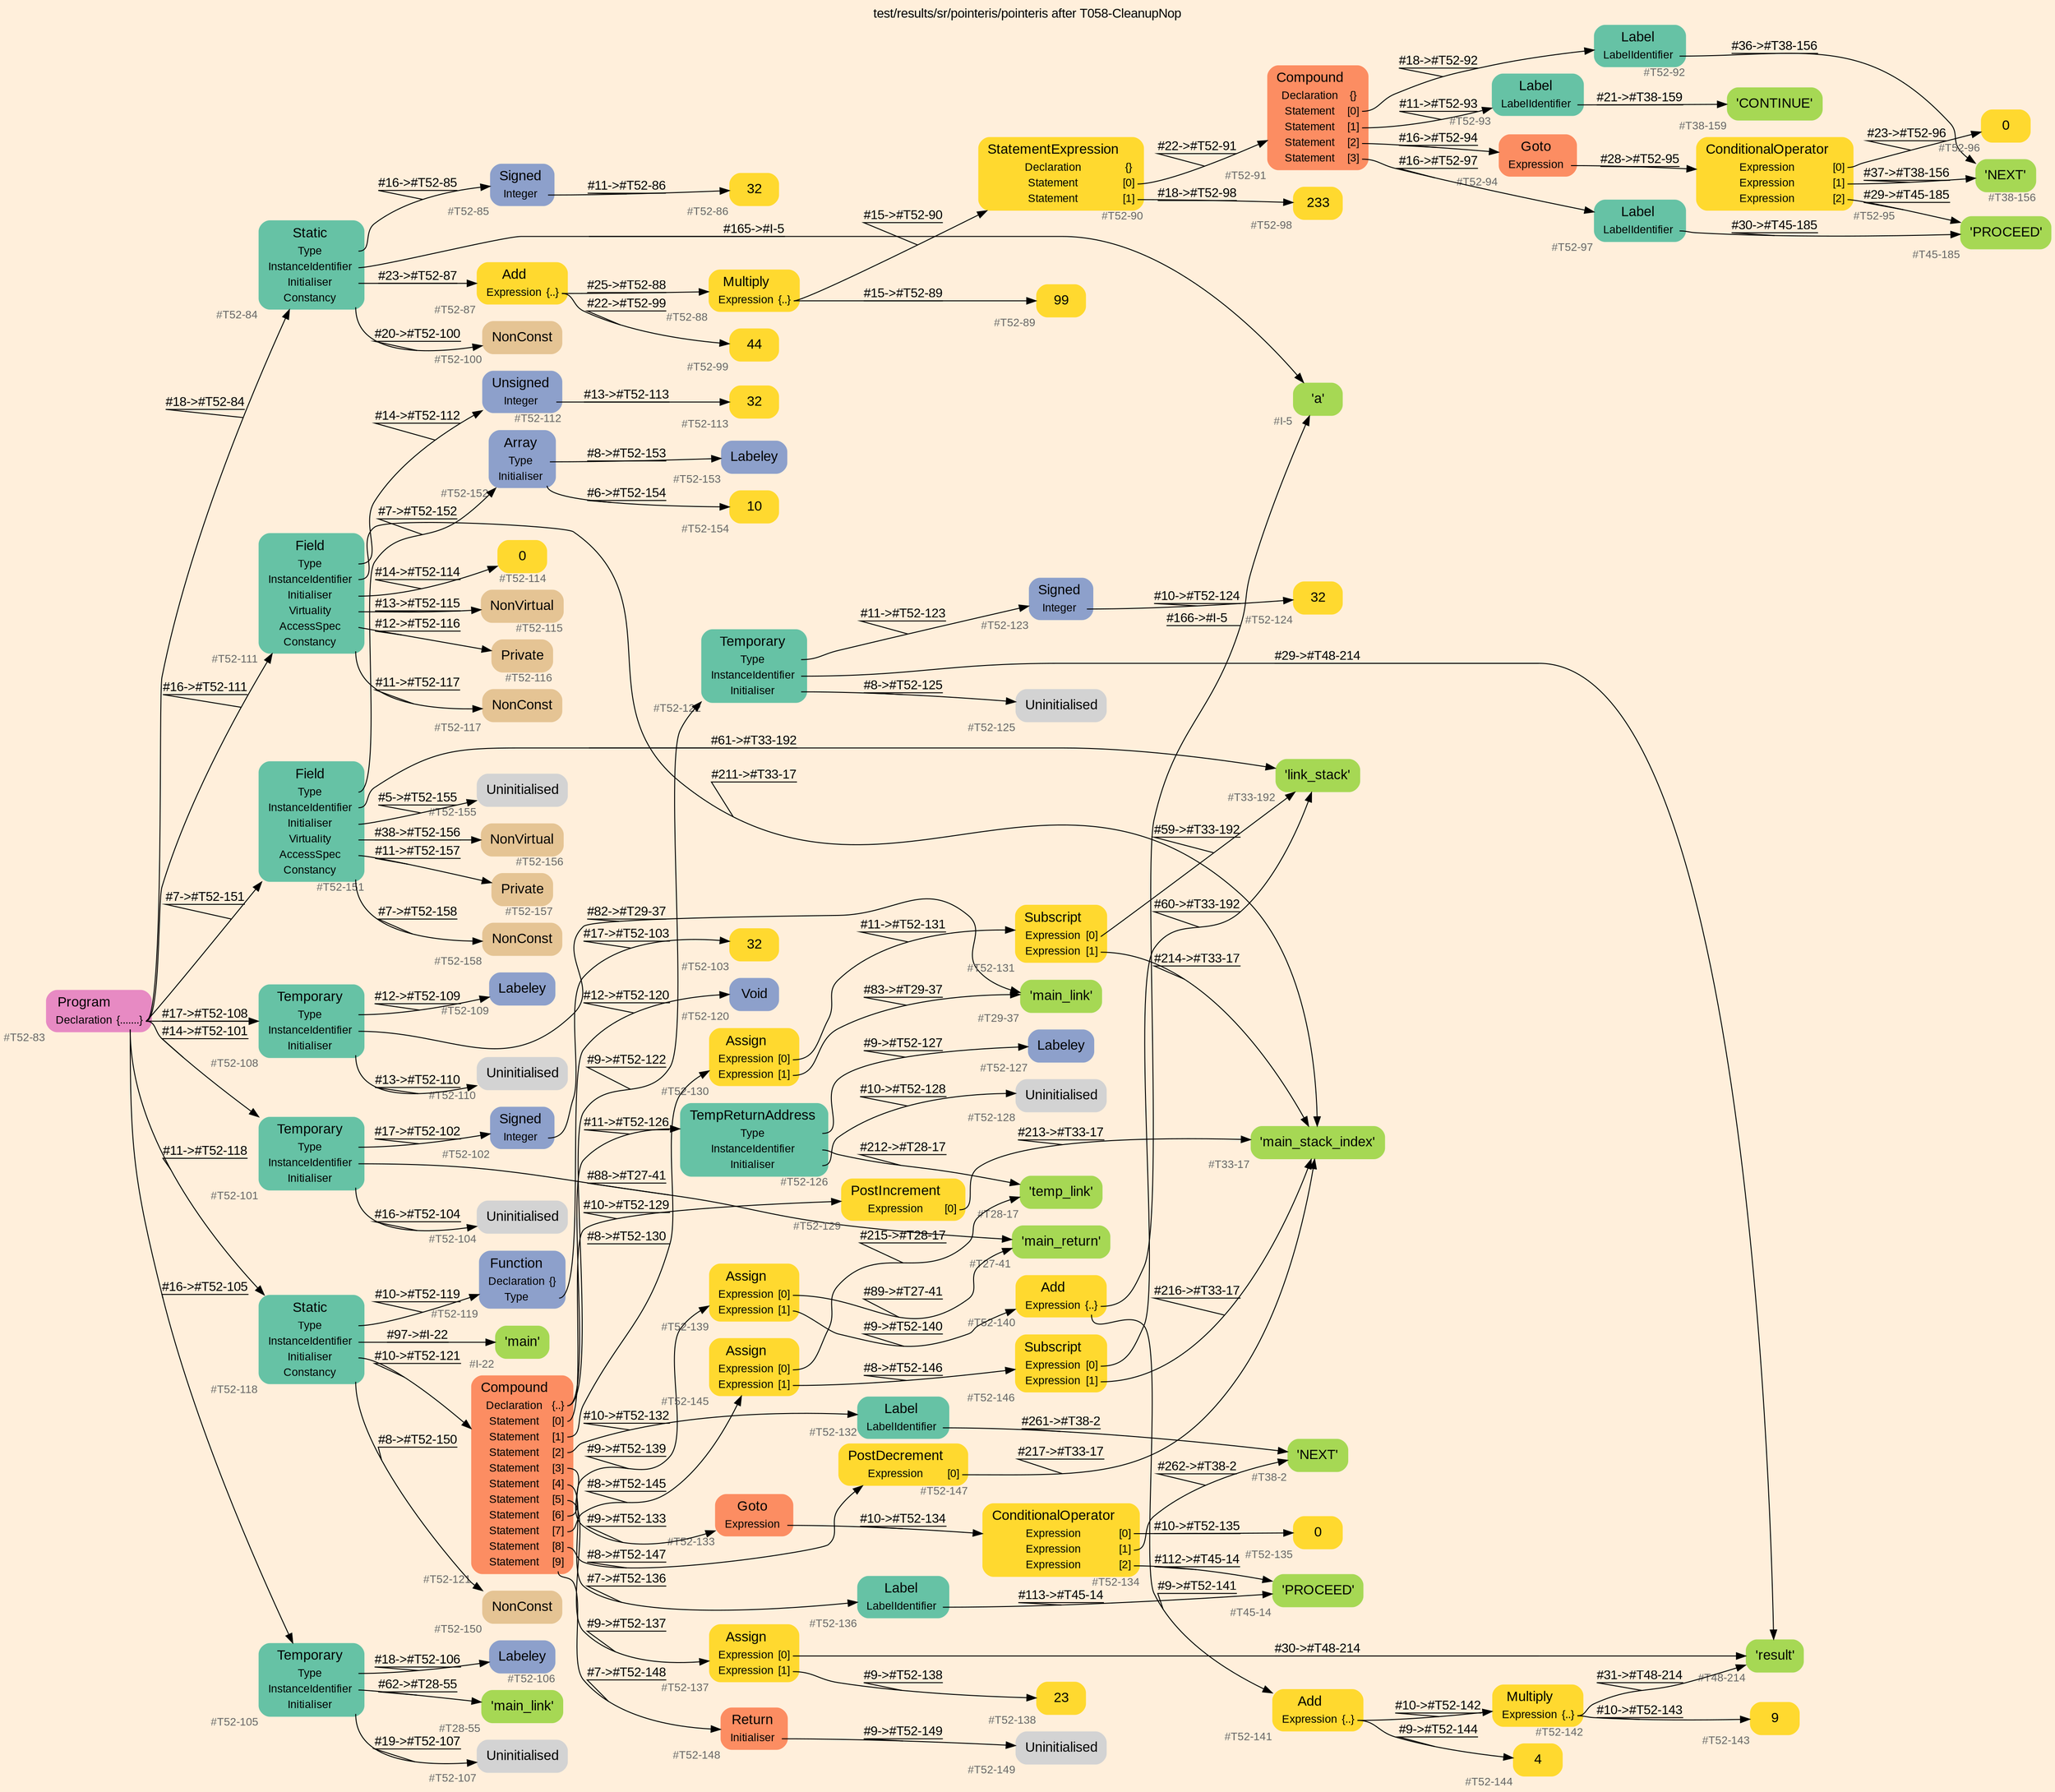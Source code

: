 digraph "test/results/sr/pointeris/pointeris after T058-CleanupNop" {
label = "test/results/sr/pointeris/pointeris after T058-CleanupNop"
labelloc = t
graph [
    rankdir = "LR"
    ranksep = 0.3
    bgcolor = antiquewhite1
    color = black
    fontcolor = black
    fontname = "Arial"
];
node [
    fontname = "Arial"
];
edge [
    fontname = "Arial"
];

// -------------------- node figure --------------------
// -------- block #T52-83 ----------
"#T52-83" [
    fillcolor = "/set28/4"
    xlabel = "#T52-83"
    fontsize = "12"
    fontcolor = grey40
    shape = "plaintext"
    label = <<TABLE BORDER="0" CELLBORDER="0" CELLSPACING="0">
     <TR><TD><FONT COLOR="black" POINT-SIZE="15">Program</FONT></TD></TR>
     <TR><TD><FONT COLOR="black" POINT-SIZE="12">Declaration</FONT></TD><TD PORT="port0"><FONT COLOR="black" POINT-SIZE="12">{.......}</FONT></TD></TR>
    </TABLE>>
    style = "rounded,filled"
];

// -------- block #T52-84 ----------
"#T52-84" [
    fillcolor = "/set28/1"
    xlabel = "#T52-84"
    fontsize = "12"
    fontcolor = grey40
    shape = "plaintext"
    label = <<TABLE BORDER="0" CELLBORDER="0" CELLSPACING="0">
     <TR><TD><FONT COLOR="black" POINT-SIZE="15">Static</FONT></TD></TR>
     <TR><TD><FONT COLOR="black" POINT-SIZE="12">Type</FONT></TD><TD PORT="port0"></TD></TR>
     <TR><TD><FONT COLOR="black" POINT-SIZE="12">InstanceIdentifier</FONT></TD><TD PORT="port1"></TD></TR>
     <TR><TD><FONT COLOR="black" POINT-SIZE="12">Initialiser</FONT></TD><TD PORT="port2"></TD></TR>
     <TR><TD><FONT COLOR="black" POINT-SIZE="12">Constancy</FONT></TD><TD PORT="port3"></TD></TR>
    </TABLE>>
    style = "rounded,filled"
];

// -------- block #T52-85 ----------
"#T52-85" [
    fillcolor = "/set28/3"
    xlabel = "#T52-85"
    fontsize = "12"
    fontcolor = grey40
    shape = "plaintext"
    label = <<TABLE BORDER="0" CELLBORDER="0" CELLSPACING="0">
     <TR><TD><FONT COLOR="black" POINT-SIZE="15">Signed</FONT></TD></TR>
     <TR><TD><FONT COLOR="black" POINT-SIZE="12">Integer</FONT></TD><TD PORT="port0"></TD></TR>
    </TABLE>>
    style = "rounded,filled"
];

// -------- block #T52-86 ----------
"#T52-86" [
    fillcolor = "/set28/6"
    xlabel = "#T52-86"
    fontsize = "12"
    fontcolor = grey40
    shape = "plaintext"
    label = <<TABLE BORDER="0" CELLBORDER="0" CELLSPACING="0">
     <TR><TD><FONT COLOR="black" POINT-SIZE="15">32</FONT></TD></TR>
    </TABLE>>
    style = "rounded,filled"
];

// -------- block #I-5 ----------
"#I-5" [
    fillcolor = "/set28/5"
    xlabel = "#I-5"
    fontsize = "12"
    fontcolor = grey40
    shape = "plaintext"
    label = <<TABLE BORDER="0" CELLBORDER="0" CELLSPACING="0">
     <TR><TD><FONT COLOR="black" POINT-SIZE="15">'a'</FONT></TD></TR>
    </TABLE>>
    style = "rounded,filled"
];

// -------- block #T52-87 ----------
"#T52-87" [
    fillcolor = "/set28/6"
    xlabel = "#T52-87"
    fontsize = "12"
    fontcolor = grey40
    shape = "plaintext"
    label = <<TABLE BORDER="0" CELLBORDER="0" CELLSPACING="0">
     <TR><TD><FONT COLOR="black" POINT-SIZE="15">Add</FONT></TD></TR>
     <TR><TD><FONT COLOR="black" POINT-SIZE="12">Expression</FONT></TD><TD PORT="port0"><FONT COLOR="black" POINT-SIZE="12">{..}</FONT></TD></TR>
    </TABLE>>
    style = "rounded,filled"
];

// -------- block #T52-88 ----------
"#T52-88" [
    fillcolor = "/set28/6"
    xlabel = "#T52-88"
    fontsize = "12"
    fontcolor = grey40
    shape = "plaintext"
    label = <<TABLE BORDER="0" CELLBORDER="0" CELLSPACING="0">
     <TR><TD><FONT COLOR="black" POINT-SIZE="15">Multiply</FONT></TD></TR>
     <TR><TD><FONT COLOR="black" POINT-SIZE="12">Expression</FONT></TD><TD PORT="port0"><FONT COLOR="black" POINT-SIZE="12">{..}</FONT></TD></TR>
    </TABLE>>
    style = "rounded,filled"
];

// -------- block #T52-89 ----------
"#T52-89" [
    fillcolor = "/set28/6"
    xlabel = "#T52-89"
    fontsize = "12"
    fontcolor = grey40
    shape = "plaintext"
    label = <<TABLE BORDER="0" CELLBORDER="0" CELLSPACING="0">
     <TR><TD><FONT COLOR="black" POINT-SIZE="15">99</FONT></TD></TR>
    </TABLE>>
    style = "rounded,filled"
];

// -------- block #T52-90 ----------
"#T52-90" [
    fillcolor = "/set28/6"
    xlabel = "#T52-90"
    fontsize = "12"
    fontcolor = grey40
    shape = "plaintext"
    label = <<TABLE BORDER="0" CELLBORDER="0" CELLSPACING="0">
     <TR><TD><FONT COLOR="black" POINT-SIZE="15">StatementExpression</FONT></TD></TR>
     <TR><TD><FONT COLOR="black" POINT-SIZE="12">Declaration</FONT></TD><TD PORT="port0"><FONT COLOR="black" POINT-SIZE="12">{}</FONT></TD></TR>
     <TR><TD><FONT COLOR="black" POINT-SIZE="12">Statement</FONT></TD><TD PORT="port1"><FONT COLOR="black" POINT-SIZE="12">[0]</FONT></TD></TR>
     <TR><TD><FONT COLOR="black" POINT-SIZE="12">Statement</FONT></TD><TD PORT="port2"><FONT COLOR="black" POINT-SIZE="12">[1]</FONT></TD></TR>
    </TABLE>>
    style = "rounded,filled"
];

// -------- block #T52-91 ----------
"#T52-91" [
    fillcolor = "/set28/2"
    xlabel = "#T52-91"
    fontsize = "12"
    fontcolor = grey40
    shape = "plaintext"
    label = <<TABLE BORDER="0" CELLBORDER="0" CELLSPACING="0">
     <TR><TD><FONT COLOR="black" POINT-SIZE="15">Compound</FONT></TD></TR>
     <TR><TD><FONT COLOR="black" POINT-SIZE="12">Declaration</FONT></TD><TD PORT="port0"><FONT COLOR="black" POINT-SIZE="12">{}</FONT></TD></TR>
     <TR><TD><FONT COLOR="black" POINT-SIZE="12">Statement</FONT></TD><TD PORT="port1"><FONT COLOR="black" POINT-SIZE="12">[0]</FONT></TD></TR>
     <TR><TD><FONT COLOR="black" POINT-SIZE="12">Statement</FONT></TD><TD PORT="port2"><FONT COLOR="black" POINT-SIZE="12">[1]</FONT></TD></TR>
     <TR><TD><FONT COLOR="black" POINT-SIZE="12">Statement</FONT></TD><TD PORT="port3"><FONT COLOR="black" POINT-SIZE="12">[2]</FONT></TD></TR>
     <TR><TD><FONT COLOR="black" POINT-SIZE="12">Statement</FONT></TD><TD PORT="port4"><FONT COLOR="black" POINT-SIZE="12">[3]</FONT></TD></TR>
    </TABLE>>
    style = "rounded,filled"
];

// -------- block #T52-92 ----------
"#T52-92" [
    fillcolor = "/set28/1"
    xlabel = "#T52-92"
    fontsize = "12"
    fontcolor = grey40
    shape = "plaintext"
    label = <<TABLE BORDER="0" CELLBORDER="0" CELLSPACING="0">
     <TR><TD><FONT COLOR="black" POINT-SIZE="15">Label</FONT></TD></TR>
     <TR><TD><FONT COLOR="black" POINT-SIZE="12">LabelIdentifier</FONT></TD><TD PORT="port0"></TD></TR>
    </TABLE>>
    style = "rounded,filled"
];

// -------- block #T38-156 ----------
"#T38-156" [
    fillcolor = "/set28/5"
    xlabel = "#T38-156"
    fontsize = "12"
    fontcolor = grey40
    shape = "plaintext"
    label = <<TABLE BORDER="0" CELLBORDER="0" CELLSPACING="0">
     <TR><TD><FONT COLOR="black" POINT-SIZE="15">'NEXT'</FONT></TD></TR>
    </TABLE>>
    style = "rounded,filled"
];

// -------- block #T52-93 ----------
"#T52-93" [
    fillcolor = "/set28/1"
    xlabel = "#T52-93"
    fontsize = "12"
    fontcolor = grey40
    shape = "plaintext"
    label = <<TABLE BORDER="0" CELLBORDER="0" CELLSPACING="0">
     <TR><TD><FONT COLOR="black" POINT-SIZE="15">Label</FONT></TD></TR>
     <TR><TD><FONT COLOR="black" POINT-SIZE="12">LabelIdentifier</FONT></TD><TD PORT="port0"></TD></TR>
    </TABLE>>
    style = "rounded,filled"
];

// -------- block #T38-159 ----------
"#T38-159" [
    fillcolor = "/set28/5"
    xlabel = "#T38-159"
    fontsize = "12"
    fontcolor = grey40
    shape = "plaintext"
    label = <<TABLE BORDER="0" CELLBORDER="0" CELLSPACING="0">
     <TR><TD><FONT COLOR="black" POINT-SIZE="15">'CONTINUE'</FONT></TD></TR>
    </TABLE>>
    style = "rounded,filled"
];

// -------- block #T52-94 ----------
"#T52-94" [
    fillcolor = "/set28/2"
    xlabel = "#T52-94"
    fontsize = "12"
    fontcolor = grey40
    shape = "plaintext"
    label = <<TABLE BORDER="0" CELLBORDER="0" CELLSPACING="0">
     <TR><TD><FONT COLOR="black" POINT-SIZE="15">Goto</FONT></TD></TR>
     <TR><TD><FONT COLOR="black" POINT-SIZE="12">Expression</FONT></TD><TD PORT="port0"></TD></TR>
    </TABLE>>
    style = "rounded,filled"
];

// -------- block #T52-95 ----------
"#T52-95" [
    fillcolor = "/set28/6"
    xlabel = "#T52-95"
    fontsize = "12"
    fontcolor = grey40
    shape = "plaintext"
    label = <<TABLE BORDER="0" CELLBORDER="0" CELLSPACING="0">
     <TR><TD><FONT COLOR="black" POINT-SIZE="15">ConditionalOperator</FONT></TD></TR>
     <TR><TD><FONT COLOR="black" POINT-SIZE="12">Expression</FONT></TD><TD PORT="port0"><FONT COLOR="black" POINT-SIZE="12">[0]</FONT></TD></TR>
     <TR><TD><FONT COLOR="black" POINT-SIZE="12">Expression</FONT></TD><TD PORT="port1"><FONT COLOR="black" POINT-SIZE="12">[1]</FONT></TD></TR>
     <TR><TD><FONT COLOR="black" POINT-SIZE="12">Expression</FONT></TD><TD PORT="port2"><FONT COLOR="black" POINT-SIZE="12">[2]</FONT></TD></TR>
    </TABLE>>
    style = "rounded,filled"
];

// -------- block #T52-96 ----------
"#T52-96" [
    fillcolor = "/set28/6"
    xlabel = "#T52-96"
    fontsize = "12"
    fontcolor = grey40
    shape = "plaintext"
    label = <<TABLE BORDER="0" CELLBORDER="0" CELLSPACING="0">
     <TR><TD><FONT COLOR="black" POINT-SIZE="15">0</FONT></TD></TR>
    </TABLE>>
    style = "rounded,filled"
];

// -------- block #T45-185 ----------
"#T45-185" [
    fillcolor = "/set28/5"
    xlabel = "#T45-185"
    fontsize = "12"
    fontcolor = grey40
    shape = "plaintext"
    label = <<TABLE BORDER="0" CELLBORDER="0" CELLSPACING="0">
     <TR><TD><FONT COLOR="black" POINT-SIZE="15">'PROCEED'</FONT></TD></TR>
    </TABLE>>
    style = "rounded,filled"
];

// -------- block #T52-97 ----------
"#T52-97" [
    fillcolor = "/set28/1"
    xlabel = "#T52-97"
    fontsize = "12"
    fontcolor = grey40
    shape = "plaintext"
    label = <<TABLE BORDER="0" CELLBORDER="0" CELLSPACING="0">
     <TR><TD><FONT COLOR="black" POINT-SIZE="15">Label</FONT></TD></TR>
     <TR><TD><FONT COLOR="black" POINT-SIZE="12">LabelIdentifier</FONT></TD><TD PORT="port0"></TD></TR>
    </TABLE>>
    style = "rounded,filled"
];

// -------- block #T52-98 ----------
"#T52-98" [
    fillcolor = "/set28/6"
    xlabel = "#T52-98"
    fontsize = "12"
    fontcolor = grey40
    shape = "plaintext"
    label = <<TABLE BORDER="0" CELLBORDER="0" CELLSPACING="0">
     <TR><TD><FONT COLOR="black" POINT-SIZE="15">233</FONT></TD></TR>
    </TABLE>>
    style = "rounded,filled"
];

// -------- block #T52-99 ----------
"#T52-99" [
    fillcolor = "/set28/6"
    xlabel = "#T52-99"
    fontsize = "12"
    fontcolor = grey40
    shape = "plaintext"
    label = <<TABLE BORDER="0" CELLBORDER="0" CELLSPACING="0">
     <TR><TD><FONT COLOR="black" POINT-SIZE="15">44</FONT></TD></TR>
    </TABLE>>
    style = "rounded,filled"
];

// -------- block #T52-100 ----------
"#T52-100" [
    fillcolor = "/set28/7"
    xlabel = "#T52-100"
    fontsize = "12"
    fontcolor = grey40
    shape = "plaintext"
    label = <<TABLE BORDER="0" CELLBORDER="0" CELLSPACING="0">
     <TR><TD><FONT COLOR="black" POINT-SIZE="15">NonConst</FONT></TD></TR>
    </TABLE>>
    style = "rounded,filled"
];

// -------- block #T52-101 ----------
"#T52-101" [
    fillcolor = "/set28/1"
    xlabel = "#T52-101"
    fontsize = "12"
    fontcolor = grey40
    shape = "plaintext"
    label = <<TABLE BORDER="0" CELLBORDER="0" CELLSPACING="0">
     <TR><TD><FONT COLOR="black" POINT-SIZE="15">Temporary</FONT></TD></TR>
     <TR><TD><FONT COLOR="black" POINT-SIZE="12">Type</FONT></TD><TD PORT="port0"></TD></TR>
     <TR><TD><FONT COLOR="black" POINT-SIZE="12">InstanceIdentifier</FONT></TD><TD PORT="port1"></TD></TR>
     <TR><TD><FONT COLOR="black" POINT-SIZE="12">Initialiser</FONT></TD><TD PORT="port2"></TD></TR>
    </TABLE>>
    style = "rounded,filled"
];

// -------- block #T52-102 ----------
"#T52-102" [
    fillcolor = "/set28/3"
    xlabel = "#T52-102"
    fontsize = "12"
    fontcolor = grey40
    shape = "plaintext"
    label = <<TABLE BORDER="0" CELLBORDER="0" CELLSPACING="0">
     <TR><TD><FONT COLOR="black" POINT-SIZE="15">Signed</FONT></TD></TR>
     <TR><TD><FONT COLOR="black" POINT-SIZE="12">Integer</FONT></TD><TD PORT="port0"></TD></TR>
    </TABLE>>
    style = "rounded,filled"
];

// -------- block #T52-103 ----------
"#T52-103" [
    fillcolor = "/set28/6"
    xlabel = "#T52-103"
    fontsize = "12"
    fontcolor = grey40
    shape = "plaintext"
    label = <<TABLE BORDER="0" CELLBORDER="0" CELLSPACING="0">
     <TR><TD><FONT COLOR="black" POINT-SIZE="15">32</FONT></TD></TR>
    </TABLE>>
    style = "rounded,filled"
];

// -------- block #T27-41 ----------
"#T27-41" [
    fillcolor = "/set28/5"
    xlabel = "#T27-41"
    fontsize = "12"
    fontcolor = grey40
    shape = "plaintext"
    label = <<TABLE BORDER="0" CELLBORDER="0" CELLSPACING="0">
     <TR><TD><FONT COLOR="black" POINT-SIZE="15">'main_return'</FONT></TD></TR>
    </TABLE>>
    style = "rounded,filled"
];

// -------- block #T52-104 ----------
"#T52-104" [
    xlabel = "#T52-104"
    fontsize = "12"
    fontcolor = grey40
    shape = "plaintext"
    label = <<TABLE BORDER="0" CELLBORDER="0" CELLSPACING="0">
     <TR><TD><FONT COLOR="black" POINT-SIZE="15">Uninitialised</FONT></TD></TR>
    </TABLE>>
    style = "rounded,filled"
];

// -------- block #T52-105 ----------
"#T52-105" [
    fillcolor = "/set28/1"
    xlabel = "#T52-105"
    fontsize = "12"
    fontcolor = grey40
    shape = "plaintext"
    label = <<TABLE BORDER="0" CELLBORDER="0" CELLSPACING="0">
     <TR><TD><FONT COLOR="black" POINT-SIZE="15">Temporary</FONT></TD></TR>
     <TR><TD><FONT COLOR="black" POINT-SIZE="12">Type</FONT></TD><TD PORT="port0"></TD></TR>
     <TR><TD><FONT COLOR="black" POINT-SIZE="12">InstanceIdentifier</FONT></TD><TD PORT="port1"></TD></TR>
     <TR><TD><FONT COLOR="black" POINT-SIZE="12">Initialiser</FONT></TD><TD PORT="port2"></TD></TR>
    </TABLE>>
    style = "rounded,filled"
];

// -------- block #T52-106 ----------
"#T52-106" [
    fillcolor = "/set28/3"
    xlabel = "#T52-106"
    fontsize = "12"
    fontcolor = grey40
    shape = "plaintext"
    label = <<TABLE BORDER="0" CELLBORDER="0" CELLSPACING="0">
     <TR><TD><FONT COLOR="black" POINT-SIZE="15">Labeley</FONT></TD></TR>
    </TABLE>>
    style = "rounded,filled"
];

// -------- block #T28-55 ----------
"#T28-55" [
    fillcolor = "/set28/5"
    xlabel = "#T28-55"
    fontsize = "12"
    fontcolor = grey40
    shape = "plaintext"
    label = <<TABLE BORDER="0" CELLBORDER="0" CELLSPACING="0">
     <TR><TD><FONT COLOR="black" POINT-SIZE="15">'main_link'</FONT></TD></TR>
    </TABLE>>
    style = "rounded,filled"
];

// -------- block #T52-107 ----------
"#T52-107" [
    xlabel = "#T52-107"
    fontsize = "12"
    fontcolor = grey40
    shape = "plaintext"
    label = <<TABLE BORDER="0" CELLBORDER="0" CELLSPACING="0">
     <TR><TD><FONT COLOR="black" POINT-SIZE="15">Uninitialised</FONT></TD></TR>
    </TABLE>>
    style = "rounded,filled"
];

// -------- block #T52-108 ----------
"#T52-108" [
    fillcolor = "/set28/1"
    xlabel = "#T52-108"
    fontsize = "12"
    fontcolor = grey40
    shape = "plaintext"
    label = <<TABLE BORDER="0" CELLBORDER="0" CELLSPACING="0">
     <TR><TD><FONT COLOR="black" POINT-SIZE="15">Temporary</FONT></TD></TR>
     <TR><TD><FONT COLOR="black" POINT-SIZE="12">Type</FONT></TD><TD PORT="port0"></TD></TR>
     <TR><TD><FONT COLOR="black" POINT-SIZE="12">InstanceIdentifier</FONT></TD><TD PORT="port1"></TD></TR>
     <TR><TD><FONT COLOR="black" POINT-SIZE="12">Initialiser</FONT></TD><TD PORT="port2"></TD></TR>
    </TABLE>>
    style = "rounded,filled"
];

// -------- block #T52-109 ----------
"#T52-109" [
    fillcolor = "/set28/3"
    xlabel = "#T52-109"
    fontsize = "12"
    fontcolor = grey40
    shape = "plaintext"
    label = <<TABLE BORDER="0" CELLBORDER="0" CELLSPACING="0">
     <TR><TD><FONT COLOR="black" POINT-SIZE="15">Labeley</FONT></TD></TR>
    </TABLE>>
    style = "rounded,filled"
];

// -------- block #T29-37 ----------
"#T29-37" [
    fillcolor = "/set28/5"
    xlabel = "#T29-37"
    fontsize = "12"
    fontcolor = grey40
    shape = "plaintext"
    label = <<TABLE BORDER="0" CELLBORDER="0" CELLSPACING="0">
     <TR><TD><FONT COLOR="black" POINT-SIZE="15">'main_link'</FONT></TD></TR>
    </TABLE>>
    style = "rounded,filled"
];

// -------- block #T52-110 ----------
"#T52-110" [
    xlabel = "#T52-110"
    fontsize = "12"
    fontcolor = grey40
    shape = "plaintext"
    label = <<TABLE BORDER="0" CELLBORDER="0" CELLSPACING="0">
     <TR><TD><FONT COLOR="black" POINT-SIZE="15">Uninitialised</FONT></TD></TR>
    </TABLE>>
    style = "rounded,filled"
];

// -------- block #T52-111 ----------
"#T52-111" [
    fillcolor = "/set28/1"
    xlabel = "#T52-111"
    fontsize = "12"
    fontcolor = grey40
    shape = "plaintext"
    label = <<TABLE BORDER="0" CELLBORDER="0" CELLSPACING="0">
     <TR><TD><FONT COLOR="black" POINT-SIZE="15">Field</FONT></TD></TR>
     <TR><TD><FONT COLOR="black" POINT-SIZE="12">Type</FONT></TD><TD PORT="port0"></TD></TR>
     <TR><TD><FONT COLOR="black" POINT-SIZE="12">InstanceIdentifier</FONT></TD><TD PORT="port1"></TD></TR>
     <TR><TD><FONT COLOR="black" POINT-SIZE="12">Initialiser</FONT></TD><TD PORT="port2"></TD></TR>
     <TR><TD><FONT COLOR="black" POINT-SIZE="12">Virtuality</FONT></TD><TD PORT="port3"></TD></TR>
     <TR><TD><FONT COLOR="black" POINT-SIZE="12">AccessSpec</FONT></TD><TD PORT="port4"></TD></TR>
     <TR><TD><FONT COLOR="black" POINT-SIZE="12">Constancy</FONT></TD><TD PORT="port5"></TD></TR>
    </TABLE>>
    style = "rounded,filled"
];

// -------- block #T52-112 ----------
"#T52-112" [
    fillcolor = "/set28/3"
    xlabel = "#T52-112"
    fontsize = "12"
    fontcolor = grey40
    shape = "plaintext"
    label = <<TABLE BORDER="0" CELLBORDER="0" CELLSPACING="0">
     <TR><TD><FONT COLOR="black" POINT-SIZE="15">Unsigned</FONT></TD></TR>
     <TR><TD><FONT COLOR="black" POINT-SIZE="12">Integer</FONT></TD><TD PORT="port0"></TD></TR>
    </TABLE>>
    style = "rounded,filled"
];

// -------- block #T52-113 ----------
"#T52-113" [
    fillcolor = "/set28/6"
    xlabel = "#T52-113"
    fontsize = "12"
    fontcolor = grey40
    shape = "plaintext"
    label = <<TABLE BORDER="0" CELLBORDER="0" CELLSPACING="0">
     <TR><TD><FONT COLOR="black" POINT-SIZE="15">32</FONT></TD></TR>
    </TABLE>>
    style = "rounded,filled"
];

// -------- block #T33-17 ----------
"#T33-17" [
    fillcolor = "/set28/5"
    xlabel = "#T33-17"
    fontsize = "12"
    fontcolor = grey40
    shape = "plaintext"
    label = <<TABLE BORDER="0" CELLBORDER="0" CELLSPACING="0">
     <TR><TD><FONT COLOR="black" POINT-SIZE="15">'main_stack_index'</FONT></TD></TR>
    </TABLE>>
    style = "rounded,filled"
];

// -------- block #T52-114 ----------
"#T52-114" [
    fillcolor = "/set28/6"
    xlabel = "#T52-114"
    fontsize = "12"
    fontcolor = grey40
    shape = "plaintext"
    label = <<TABLE BORDER="0" CELLBORDER="0" CELLSPACING="0">
     <TR><TD><FONT COLOR="black" POINT-SIZE="15">0</FONT></TD></TR>
    </TABLE>>
    style = "rounded,filled"
];

// -------- block #T52-115 ----------
"#T52-115" [
    fillcolor = "/set28/7"
    xlabel = "#T52-115"
    fontsize = "12"
    fontcolor = grey40
    shape = "plaintext"
    label = <<TABLE BORDER="0" CELLBORDER="0" CELLSPACING="0">
     <TR><TD><FONT COLOR="black" POINT-SIZE="15">NonVirtual</FONT></TD></TR>
    </TABLE>>
    style = "rounded,filled"
];

// -------- block #T52-116 ----------
"#T52-116" [
    fillcolor = "/set28/7"
    xlabel = "#T52-116"
    fontsize = "12"
    fontcolor = grey40
    shape = "plaintext"
    label = <<TABLE BORDER="0" CELLBORDER="0" CELLSPACING="0">
     <TR><TD><FONT COLOR="black" POINT-SIZE="15">Private</FONT></TD></TR>
    </TABLE>>
    style = "rounded,filled"
];

// -------- block #T52-117 ----------
"#T52-117" [
    fillcolor = "/set28/7"
    xlabel = "#T52-117"
    fontsize = "12"
    fontcolor = grey40
    shape = "plaintext"
    label = <<TABLE BORDER="0" CELLBORDER="0" CELLSPACING="0">
     <TR><TD><FONT COLOR="black" POINT-SIZE="15">NonConst</FONT></TD></TR>
    </TABLE>>
    style = "rounded,filled"
];

// -------- block #T52-118 ----------
"#T52-118" [
    fillcolor = "/set28/1"
    xlabel = "#T52-118"
    fontsize = "12"
    fontcolor = grey40
    shape = "plaintext"
    label = <<TABLE BORDER="0" CELLBORDER="0" CELLSPACING="0">
     <TR><TD><FONT COLOR="black" POINT-SIZE="15">Static</FONT></TD></TR>
     <TR><TD><FONT COLOR="black" POINT-SIZE="12">Type</FONT></TD><TD PORT="port0"></TD></TR>
     <TR><TD><FONT COLOR="black" POINT-SIZE="12">InstanceIdentifier</FONT></TD><TD PORT="port1"></TD></TR>
     <TR><TD><FONT COLOR="black" POINT-SIZE="12">Initialiser</FONT></TD><TD PORT="port2"></TD></TR>
     <TR><TD><FONT COLOR="black" POINT-SIZE="12">Constancy</FONT></TD><TD PORT="port3"></TD></TR>
    </TABLE>>
    style = "rounded,filled"
];

// -------- block #T52-119 ----------
"#T52-119" [
    fillcolor = "/set28/3"
    xlabel = "#T52-119"
    fontsize = "12"
    fontcolor = grey40
    shape = "plaintext"
    label = <<TABLE BORDER="0" CELLBORDER="0" CELLSPACING="0">
     <TR><TD><FONT COLOR="black" POINT-SIZE="15">Function</FONT></TD></TR>
     <TR><TD><FONT COLOR="black" POINT-SIZE="12">Declaration</FONT></TD><TD PORT="port0"><FONT COLOR="black" POINT-SIZE="12">{}</FONT></TD></TR>
     <TR><TD><FONT COLOR="black" POINT-SIZE="12">Type</FONT></TD><TD PORT="port1"></TD></TR>
    </TABLE>>
    style = "rounded,filled"
];

// -------- block #T52-120 ----------
"#T52-120" [
    fillcolor = "/set28/3"
    xlabel = "#T52-120"
    fontsize = "12"
    fontcolor = grey40
    shape = "plaintext"
    label = <<TABLE BORDER="0" CELLBORDER="0" CELLSPACING="0">
     <TR><TD><FONT COLOR="black" POINT-SIZE="15">Void</FONT></TD></TR>
    </TABLE>>
    style = "rounded,filled"
];

// -------- block #I-22 ----------
"#I-22" [
    fillcolor = "/set28/5"
    xlabel = "#I-22"
    fontsize = "12"
    fontcolor = grey40
    shape = "plaintext"
    label = <<TABLE BORDER="0" CELLBORDER="0" CELLSPACING="0">
     <TR><TD><FONT COLOR="black" POINT-SIZE="15">'main'</FONT></TD></TR>
    </TABLE>>
    style = "rounded,filled"
];

// -------- block #T52-121 ----------
"#T52-121" [
    fillcolor = "/set28/2"
    xlabel = "#T52-121"
    fontsize = "12"
    fontcolor = grey40
    shape = "plaintext"
    label = <<TABLE BORDER="0" CELLBORDER="0" CELLSPACING="0">
     <TR><TD><FONT COLOR="black" POINT-SIZE="15">Compound</FONT></TD></TR>
     <TR><TD><FONT COLOR="black" POINT-SIZE="12">Declaration</FONT></TD><TD PORT="port0"><FONT COLOR="black" POINT-SIZE="12">{..}</FONT></TD></TR>
     <TR><TD><FONT COLOR="black" POINT-SIZE="12">Statement</FONT></TD><TD PORT="port1"><FONT COLOR="black" POINT-SIZE="12">[0]</FONT></TD></TR>
     <TR><TD><FONT COLOR="black" POINT-SIZE="12">Statement</FONT></TD><TD PORT="port2"><FONT COLOR="black" POINT-SIZE="12">[1]</FONT></TD></TR>
     <TR><TD><FONT COLOR="black" POINT-SIZE="12">Statement</FONT></TD><TD PORT="port3"><FONT COLOR="black" POINT-SIZE="12">[2]</FONT></TD></TR>
     <TR><TD><FONT COLOR="black" POINT-SIZE="12">Statement</FONT></TD><TD PORT="port4"><FONT COLOR="black" POINT-SIZE="12">[3]</FONT></TD></TR>
     <TR><TD><FONT COLOR="black" POINT-SIZE="12">Statement</FONT></TD><TD PORT="port5"><FONT COLOR="black" POINT-SIZE="12">[4]</FONT></TD></TR>
     <TR><TD><FONT COLOR="black" POINT-SIZE="12">Statement</FONT></TD><TD PORT="port6"><FONT COLOR="black" POINT-SIZE="12">[5]</FONT></TD></TR>
     <TR><TD><FONT COLOR="black" POINT-SIZE="12">Statement</FONT></TD><TD PORT="port7"><FONT COLOR="black" POINT-SIZE="12">[6]</FONT></TD></TR>
     <TR><TD><FONT COLOR="black" POINT-SIZE="12">Statement</FONT></TD><TD PORT="port8"><FONT COLOR="black" POINT-SIZE="12">[7]</FONT></TD></TR>
     <TR><TD><FONT COLOR="black" POINT-SIZE="12">Statement</FONT></TD><TD PORT="port9"><FONT COLOR="black" POINT-SIZE="12">[8]</FONT></TD></TR>
     <TR><TD><FONT COLOR="black" POINT-SIZE="12">Statement</FONT></TD><TD PORT="port10"><FONT COLOR="black" POINT-SIZE="12">[9]</FONT></TD></TR>
    </TABLE>>
    style = "rounded,filled"
];

// -------- block #T52-122 ----------
"#T52-122" [
    fillcolor = "/set28/1"
    xlabel = "#T52-122"
    fontsize = "12"
    fontcolor = grey40
    shape = "plaintext"
    label = <<TABLE BORDER="0" CELLBORDER="0" CELLSPACING="0">
     <TR><TD><FONT COLOR="black" POINT-SIZE="15">Temporary</FONT></TD></TR>
     <TR><TD><FONT COLOR="black" POINT-SIZE="12">Type</FONT></TD><TD PORT="port0"></TD></TR>
     <TR><TD><FONT COLOR="black" POINT-SIZE="12">InstanceIdentifier</FONT></TD><TD PORT="port1"></TD></TR>
     <TR><TD><FONT COLOR="black" POINT-SIZE="12">Initialiser</FONT></TD><TD PORT="port2"></TD></TR>
    </TABLE>>
    style = "rounded,filled"
];

// -------- block #T52-123 ----------
"#T52-123" [
    fillcolor = "/set28/3"
    xlabel = "#T52-123"
    fontsize = "12"
    fontcolor = grey40
    shape = "plaintext"
    label = <<TABLE BORDER="0" CELLBORDER="0" CELLSPACING="0">
     <TR><TD><FONT COLOR="black" POINT-SIZE="15">Signed</FONT></TD></TR>
     <TR><TD><FONT COLOR="black" POINT-SIZE="12">Integer</FONT></TD><TD PORT="port0"></TD></TR>
    </TABLE>>
    style = "rounded,filled"
];

// -------- block #T52-124 ----------
"#T52-124" [
    fillcolor = "/set28/6"
    xlabel = "#T52-124"
    fontsize = "12"
    fontcolor = grey40
    shape = "plaintext"
    label = <<TABLE BORDER="0" CELLBORDER="0" CELLSPACING="0">
     <TR><TD><FONT COLOR="black" POINT-SIZE="15">32</FONT></TD></TR>
    </TABLE>>
    style = "rounded,filled"
];

// -------- block #T48-214 ----------
"#T48-214" [
    fillcolor = "/set28/5"
    xlabel = "#T48-214"
    fontsize = "12"
    fontcolor = grey40
    shape = "plaintext"
    label = <<TABLE BORDER="0" CELLBORDER="0" CELLSPACING="0">
     <TR><TD><FONT COLOR="black" POINT-SIZE="15">'result'</FONT></TD></TR>
    </TABLE>>
    style = "rounded,filled"
];

// -------- block #T52-125 ----------
"#T52-125" [
    xlabel = "#T52-125"
    fontsize = "12"
    fontcolor = grey40
    shape = "plaintext"
    label = <<TABLE BORDER="0" CELLBORDER="0" CELLSPACING="0">
     <TR><TD><FONT COLOR="black" POINT-SIZE="15">Uninitialised</FONT></TD></TR>
    </TABLE>>
    style = "rounded,filled"
];

// -------- block #T52-126 ----------
"#T52-126" [
    fillcolor = "/set28/1"
    xlabel = "#T52-126"
    fontsize = "12"
    fontcolor = grey40
    shape = "plaintext"
    label = <<TABLE BORDER="0" CELLBORDER="0" CELLSPACING="0">
     <TR><TD><FONT COLOR="black" POINT-SIZE="15">TempReturnAddress</FONT></TD></TR>
     <TR><TD><FONT COLOR="black" POINT-SIZE="12">Type</FONT></TD><TD PORT="port0"></TD></TR>
     <TR><TD><FONT COLOR="black" POINT-SIZE="12">InstanceIdentifier</FONT></TD><TD PORT="port1"></TD></TR>
     <TR><TD><FONT COLOR="black" POINT-SIZE="12">Initialiser</FONT></TD><TD PORT="port2"></TD></TR>
    </TABLE>>
    style = "rounded,filled"
];

// -------- block #T52-127 ----------
"#T52-127" [
    fillcolor = "/set28/3"
    xlabel = "#T52-127"
    fontsize = "12"
    fontcolor = grey40
    shape = "plaintext"
    label = <<TABLE BORDER="0" CELLBORDER="0" CELLSPACING="0">
     <TR><TD><FONT COLOR="black" POINT-SIZE="15">Labeley</FONT></TD></TR>
    </TABLE>>
    style = "rounded,filled"
];

// -------- block #T28-17 ----------
"#T28-17" [
    fillcolor = "/set28/5"
    xlabel = "#T28-17"
    fontsize = "12"
    fontcolor = grey40
    shape = "plaintext"
    label = <<TABLE BORDER="0" CELLBORDER="0" CELLSPACING="0">
     <TR><TD><FONT COLOR="black" POINT-SIZE="15">'temp_link'</FONT></TD></TR>
    </TABLE>>
    style = "rounded,filled"
];

// -------- block #T52-128 ----------
"#T52-128" [
    xlabel = "#T52-128"
    fontsize = "12"
    fontcolor = grey40
    shape = "plaintext"
    label = <<TABLE BORDER="0" CELLBORDER="0" CELLSPACING="0">
     <TR><TD><FONT COLOR="black" POINT-SIZE="15">Uninitialised</FONT></TD></TR>
    </TABLE>>
    style = "rounded,filled"
];

// -------- block #T52-129 ----------
"#T52-129" [
    fillcolor = "/set28/6"
    xlabel = "#T52-129"
    fontsize = "12"
    fontcolor = grey40
    shape = "plaintext"
    label = <<TABLE BORDER="0" CELLBORDER="0" CELLSPACING="0">
     <TR><TD><FONT COLOR="black" POINT-SIZE="15">PostIncrement</FONT></TD></TR>
     <TR><TD><FONT COLOR="black" POINT-SIZE="12">Expression</FONT></TD><TD PORT="port0"><FONT COLOR="black" POINT-SIZE="12">[0]</FONT></TD></TR>
    </TABLE>>
    style = "rounded,filled"
];

// -------- block #T52-130 ----------
"#T52-130" [
    fillcolor = "/set28/6"
    xlabel = "#T52-130"
    fontsize = "12"
    fontcolor = grey40
    shape = "plaintext"
    label = <<TABLE BORDER="0" CELLBORDER="0" CELLSPACING="0">
     <TR><TD><FONT COLOR="black" POINT-SIZE="15">Assign</FONT></TD></TR>
     <TR><TD><FONT COLOR="black" POINT-SIZE="12">Expression</FONT></TD><TD PORT="port0"><FONT COLOR="black" POINT-SIZE="12">[0]</FONT></TD></TR>
     <TR><TD><FONT COLOR="black" POINT-SIZE="12">Expression</FONT></TD><TD PORT="port1"><FONT COLOR="black" POINT-SIZE="12">[1]</FONT></TD></TR>
    </TABLE>>
    style = "rounded,filled"
];

// -------- block #T52-131 ----------
"#T52-131" [
    fillcolor = "/set28/6"
    xlabel = "#T52-131"
    fontsize = "12"
    fontcolor = grey40
    shape = "plaintext"
    label = <<TABLE BORDER="0" CELLBORDER="0" CELLSPACING="0">
     <TR><TD><FONT COLOR="black" POINT-SIZE="15">Subscript</FONT></TD></TR>
     <TR><TD><FONT COLOR="black" POINT-SIZE="12">Expression</FONT></TD><TD PORT="port0"><FONT COLOR="black" POINT-SIZE="12">[0]</FONT></TD></TR>
     <TR><TD><FONT COLOR="black" POINT-SIZE="12">Expression</FONT></TD><TD PORT="port1"><FONT COLOR="black" POINT-SIZE="12">[1]</FONT></TD></TR>
    </TABLE>>
    style = "rounded,filled"
];

// -------- block #T33-192 ----------
"#T33-192" [
    fillcolor = "/set28/5"
    xlabel = "#T33-192"
    fontsize = "12"
    fontcolor = grey40
    shape = "plaintext"
    label = <<TABLE BORDER="0" CELLBORDER="0" CELLSPACING="0">
     <TR><TD><FONT COLOR="black" POINT-SIZE="15">'link_stack'</FONT></TD></TR>
    </TABLE>>
    style = "rounded,filled"
];

// -------- block #T52-132 ----------
"#T52-132" [
    fillcolor = "/set28/1"
    xlabel = "#T52-132"
    fontsize = "12"
    fontcolor = grey40
    shape = "plaintext"
    label = <<TABLE BORDER="0" CELLBORDER="0" CELLSPACING="0">
     <TR><TD><FONT COLOR="black" POINT-SIZE="15">Label</FONT></TD></TR>
     <TR><TD><FONT COLOR="black" POINT-SIZE="12">LabelIdentifier</FONT></TD><TD PORT="port0"></TD></TR>
    </TABLE>>
    style = "rounded,filled"
];

// -------- block #T38-2 ----------
"#T38-2" [
    fillcolor = "/set28/5"
    xlabel = "#T38-2"
    fontsize = "12"
    fontcolor = grey40
    shape = "plaintext"
    label = <<TABLE BORDER="0" CELLBORDER="0" CELLSPACING="0">
     <TR><TD><FONT COLOR="black" POINT-SIZE="15">'NEXT'</FONT></TD></TR>
    </TABLE>>
    style = "rounded,filled"
];

// -------- block #T52-133 ----------
"#T52-133" [
    fillcolor = "/set28/2"
    xlabel = "#T52-133"
    fontsize = "12"
    fontcolor = grey40
    shape = "plaintext"
    label = <<TABLE BORDER="0" CELLBORDER="0" CELLSPACING="0">
     <TR><TD><FONT COLOR="black" POINT-SIZE="15">Goto</FONT></TD></TR>
     <TR><TD><FONT COLOR="black" POINT-SIZE="12">Expression</FONT></TD><TD PORT="port0"></TD></TR>
    </TABLE>>
    style = "rounded,filled"
];

// -------- block #T52-134 ----------
"#T52-134" [
    fillcolor = "/set28/6"
    xlabel = "#T52-134"
    fontsize = "12"
    fontcolor = grey40
    shape = "plaintext"
    label = <<TABLE BORDER="0" CELLBORDER="0" CELLSPACING="0">
     <TR><TD><FONT COLOR="black" POINT-SIZE="15">ConditionalOperator</FONT></TD></TR>
     <TR><TD><FONT COLOR="black" POINT-SIZE="12">Expression</FONT></TD><TD PORT="port0"><FONT COLOR="black" POINT-SIZE="12">[0]</FONT></TD></TR>
     <TR><TD><FONT COLOR="black" POINT-SIZE="12">Expression</FONT></TD><TD PORT="port1"><FONT COLOR="black" POINT-SIZE="12">[1]</FONT></TD></TR>
     <TR><TD><FONT COLOR="black" POINT-SIZE="12">Expression</FONT></TD><TD PORT="port2"><FONT COLOR="black" POINT-SIZE="12">[2]</FONT></TD></TR>
    </TABLE>>
    style = "rounded,filled"
];

// -------- block #T52-135 ----------
"#T52-135" [
    fillcolor = "/set28/6"
    xlabel = "#T52-135"
    fontsize = "12"
    fontcolor = grey40
    shape = "plaintext"
    label = <<TABLE BORDER="0" CELLBORDER="0" CELLSPACING="0">
     <TR><TD><FONT COLOR="black" POINT-SIZE="15">0</FONT></TD></TR>
    </TABLE>>
    style = "rounded,filled"
];

// -------- block #T45-14 ----------
"#T45-14" [
    fillcolor = "/set28/5"
    xlabel = "#T45-14"
    fontsize = "12"
    fontcolor = grey40
    shape = "plaintext"
    label = <<TABLE BORDER="0" CELLBORDER="0" CELLSPACING="0">
     <TR><TD><FONT COLOR="black" POINT-SIZE="15">'PROCEED'</FONT></TD></TR>
    </TABLE>>
    style = "rounded,filled"
];

// -------- block #T52-136 ----------
"#T52-136" [
    fillcolor = "/set28/1"
    xlabel = "#T52-136"
    fontsize = "12"
    fontcolor = grey40
    shape = "plaintext"
    label = <<TABLE BORDER="0" CELLBORDER="0" CELLSPACING="0">
     <TR><TD><FONT COLOR="black" POINT-SIZE="15">Label</FONT></TD></TR>
     <TR><TD><FONT COLOR="black" POINT-SIZE="12">LabelIdentifier</FONT></TD><TD PORT="port0"></TD></TR>
    </TABLE>>
    style = "rounded,filled"
];

// -------- block #T52-137 ----------
"#T52-137" [
    fillcolor = "/set28/6"
    xlabel = "#T52-137"
    fontsize = "12"
    fontcolor = grey40
    shape = "plaintext"
    label = <<TABLE BORDER="0" CELLBORDER="0" CELLSPACING="0">
     <TR><TD><FONT COLOR="black" POINT-SIZE="15">Assign</FONT></TD></TR>
     <TR><TD><FONT COLOR="black" POINT-SIZE="12">Expression</FONT></TD><TD PORT="port0"><FONT COLOR="black" POINT-SIZE="12">[0]</FONT></TD></TR>
     <TR><TD><FONT COLOR="black" POINT-SIZE="12">Expression</FONT></TD><TD PORT="port1"><FONT COLOR="black" POINT-SIZE="12">[1]</FONT></TD></TR>
    </TABLE>>
    style = "rounded,filled"
];

// -------- block #T52-138 ----------
"#T52-138" [
    fillcolor = "/set28/6"
    xlabel = "#T52-138"
    fontsize = "12"
    fontcolor = grey40
    shape = "plaintext"
    label = <<TABLE BORDER="0" CELLBORDER="0" CELLSPACING="0">
     <TR><TD><FONT COLOR="black" POINT-SIZE="15">23</FONT></TD></TR>
    </TABLE>>
    style = "rounded,filled"
];

// -------- block #T52-139 ----------
"#T52-139" [
    fillcolor = "/set28/6"
    xlabel = "#T52-139"
    fontsize = "12"
    fontcolor = grey40
    shape = "plaintext"
    label = <<TABLE BORDER="0" CELLBORDER="0" CELLSPACING="0">
     <TR><TD><FONT COLOR="black" POINT-SIZE="15">Assign</FONT></TD></TR>
     <TR><TD><FONT COLOR="black" POINT-SIZE="12">Expression</FONT></TD><TD PORT="port0"><FONT COLOR="black" POINT-SIZE="12">[0]</FONT></TD></TR>
     <TR><TD><FONT COLOR="black" POINT-SIZE="12">Expression</FONT></TD><TD PORT="port1"><FONT COLOR="black" POINT-SIZE="12">[1]</FONT></TD></TR>
    </TABLE>>
    style = "rounded,filled"
];

// -------- block #T52-140 ----------
"#T52-140" [
    fillcolor = "/set28/6"
    xlabel = "#T52-140"
    fontsize = "12"
    fontcolor = grey40
    shape = "plaintext"
    label = <<TABLE BORDER="0" CELLBORDER="0" CELLSPACING="0">
     <TR><TD><FONT COLOR="black" POINT-SIZE="15">Add</FONT></TD></TR>
     <TR><TD><FONT COLOR="black" POINT-SIZE="12">Expression</FONT></TD><TD PORT="port0"><FONT COLOR="black" POINT-SIZE="12">{..}</FONT></TD></TR>
    </TABLE>>
    style = "rounded,filled"
];

// -------- block #T52-141 ----------
"#T52-141" [
    fillcolor = "/set28/6"
    xlabel = "#T52-141"
    fontsize = "12"
    fontcolor = grey40
    shape = "plaintext"
    label = <<TABLE BORDER="0" CELLBORDER="0" CELLSPACING="0">
     <TR><TD><FONT COLOR="black" POINT-SIZE="15">Add</FONT></TD></TR>
     <TR><TD><FONT COLOR="black" POINT-SIZE="12">Expression</FONT></TD><TD PORT="port0"><FONT COLOR="black" POINT-SIZE="12">{..}</FONT></TD></TR>
    </TABLE>>
    style = "rounded,filled"
];

// -------- block #T52-142 ----------
"#T52-142" [
    fillcolor = "/set28/6"
    xlabel = "#T52-142"
    fontsize = "12"
    fontcolor = grey40
    shape = "plaintext"
    label = <<TABLE BORDER="0" CELLBORDER="0" CELLSPACING="0">
     <TR><TD><FONT COLOR="black" POINT-SIZE="15">Multiply</FONT></TD></TR>
     <TR><TD><FONT COLOR="black" POINT-SIZE="12">Expression</FONT></TD><TD PORT="port0"><FONT COLOR="black" POINT-SIZE="12">{..}</FONT></TD></TR>
    </TABLE>>
    style = "rounded,filled"
];

// -------- block #T52-143 ----------
"#T52-143" [
    fillcolor = "/set28/6"
    xlabel = "#T52-143"
    fontsize = "12"
    fontcolor = grey40
    shape = "plaintext"
    label = <<TABLE BORDER="0" CELLBORDER="0" CELLSPACING="0">
     <TR><TD><FONT COLOR="black" POINT-SIZE="15">9</FONT></TD></TR>
    </TABLE>>
    style = "rounded,filled"
];

// -------- block #T52-144 ----------
"#T52-144" [
    fillcolor = "/set28/6"
    xlabel = "#T52-144"
    fontsize = "12"
    fontcolor = grey40
    shape = "plaintext"
    label = <<TABLE BORDER="0" CELLBORDER="0" CELLSPACING="0">
     <TR><TD><FONT COLOR="black" POINT-SIZE="15">4</FONT></TD></TR>
    </TABLE>>
    style = "rounded,filled"
];

// -------- block #T52-145 ----------
"#T52-145" [
    fillcolor = "/set28/6"
    xlabel = "#T52-145"
    fontsize = "12"
    fontcolor = grey40
    shape = "plaintext"
    label = <<TABLE BORDER="0" CELLBORDER="0" CELLSPACING="0">
     <TR><TD><FONT COLOR="black" POINT-SIZE="15">Assign</FONT></TD></TR>
     <TR><TD><FONT COLOR="black" POINT-SIZE="12">Expression</FONT></TD><TD PORT="port0"><FONT COLOR="black" POINT-SIZE="12">[0]</FONT></TD></TR>
     <TR><TD><FONT COLOR="black" POINT-SIZE="12">Expression</FONT></TD><TD PORT="port1"><FONT COLOR="black" POINT-SIZE="12">[1]</FONT></TD></TR>
    </TABLE>>
    style = "rounded,filled"
];

// -------- block #T52-146 ----------
"#T52-146" [
    fillcolor = "/set28/6"
    xlabel = "#T52-146"
    fontsize = "12"
    fontcolor = grey40
    shape = "plaintext"
    label = <<TABLE BORDER="0" CELLBORDER="0" CELLSPACING="0">
     <TR><TD><FONT COLOR="black" POINT-SIZE="15">Subscript</FONT></TD></TR>
     <TR><TD><FONT COLOR="black" POINT-SIZE="12">Expression</FONT></TD><TD PORT="port0"><FONT COLOR="black" POINT-SIZE="12">[0]</FONT></TD></TR>
     <TR><TD><FONT COLOR="black" POINT-SIZE="12">Expression</FONT></TD><TD PORT="port1"><FONT COLOR="black" POINT-SIZE="12">[1]</FONT></TD></TR>
    </TABLE>>
    style = "rounded,filled"
];

// -------- block #T52-147 ----------
"#T52-147" [
    fillcolor = "/set28/6"
    xlabel = "#T52-147"
    fontsize = "12"
    fontcolor = grey40
    shape = "plaintext"
    label = <<TABLE BORDER="0" CELLBORDER="0" CELLSPACING="0">
     <TR><TD><FONT COLOR="black" POINT-SIZE="15">PostDecrement</FONT></TD></TR>
     <TR><TD><FONT COLOR="black" POINT-SIZE="12">Expression</FONT></TD><TD PORT="port0"><FONT COLOR="black" POINT-SIZE="12">[0]</FONT></TD></TR>
    </TABLE>>
    style = "rounded,filled"
];

// -------- block #T52-148 ----------
"#T52-148" [
    fillcolor = "/set28/2"
    xlabel = "#T52-148"
    fontsize = "12"
    fontcolor = grey40
    shape = "plaintext"
    label = <<TABLE BORDER="0" CELLBORDER="0" CELLSPACING="0">
     <TR><TD><FONT COLOR="black" POINT-SIZE="15">Return</FONT></TD></TR>
     <TR><TD><FONT COLOR="black" POINT-SIZE="12">Initialiser</FONT></TD><TD PORT="port0"></TD></TR>
    </TABLE>>
    style = "rounded,filled"
];

// -------- block #T52-149 ----------
"#T52-149" [
    xlabel = "#T52-149"
    fontsize = "12"
    fontcolor = grey40
    shape = "plaintext"
    label = <<TABLE BORDER="0" CELLBORDER="0" CELLSPACING="0">
     <TR><TD><FONT COLOR="black" POINT-SIZE="15">Uninitialised</FONT></TD></TR>
    </TABLE>>
    style = "rounded,filled"
];

// -------- block #T52-150 ----------
"#T52-150" [
    fillcolor = "/set28/7"
    xlabel = "#T52-150"
    fontsize = "12"
    fontcolor = grey40
    shape = "plaintext"
    label = <<TABLE BORDER="0" CELLBORDER="0" CELLSPACING="0">
     <TR><TD><FONT COLOR="black" POINT-SIZE="15">NonConst</FONT></TD></TR>
    </TABLE>>
    style = "rounded,filled"
];

// -------- block #T52-151 ----------
"#T52-151" [
    fillcolor = "/set28/1"
    xlabel = "#T52-151"
    fontsize = "12"
    fontcolor = grey40
    shape = "plaintext"
    label = <<TABLE BORDER="0" CELLBORDER="0" CELLSPACING="0">
     <TR><TD><FONT COLOR="black" POINT-SIZE="15">Field</FONT></TD></TR>
     <TR><TD><FONT COLOR="black" POINT-SIZE="12">Type</FONT></TD><TD PORT="port0"></TD></TR>
     <TR><TD><FONT COLOR="black" POINT-SIZE="12">InstanceIdentifier</FONT></TD><TD PORT="port1"></TD></TR>
     <TR><TD><FONT COLOR="black" POINT-SIZE="12">Initialiser</FONT></TD><TD PORT="port2"></TD></TR>
     <TR><TD><FONT COLOR="black" POINT-SIZE="12">Virtuality</FONT></TD><TD PORT="port3"></TD></TR>
     <TR><TD><FONT COLOR="black" POINT-SIZE="12">AccessSpec</FONT></TD><TD PORT="port4"></TD></TR>
     <TR><TD><FONT COLOR="black" POINT-SIZE="12">Constancy</FONT></TD><TD PORT="port5"></TD></TR>
    </TABLE>>
    style = "rounded,filled"
];

// -------- block #T52-152 ----------
"#T52-152" [
    fillcolor = "/set28/3"
    xlabel = "#T52-152"
    fontsize = "12"
    fontcolor = grey40
    shape = "plaintext"
    label = <<TABLE BORDER="0" CELLBORDER="0" CELLSPACING="0">
     <TR><TD><FONT COLOR="black" POINT-SIZE="15">Array</FONT></TD></TR>
     <TR><TD><FONT COLOR="black" POINT-SIZE="12">Type</FONT></TD><TD PORT="port0"></TD></TR>
     <TR><TD><FONT COLOR="black" POINT-SIZE="12">Initialiser</FONT></TD><TD PORT="port1"></TD></TR>
    </TABLE>>
    style = "rounded,filled"
];

// -------- block #T52-153 ----------
"#T52-153" [
    fillcolor = "/set28/3"
    xlabel = "#T52-153"
    fontsize = "12"
    fontcolor = grey40
    shape = "plaintext"
    label = <<TABLE BORDER="0" CELLBORDER="0" CELLSPACING="0">
     <TR><TD><FONT COLOR="black" POINT-SIZE="15">Labeley</FONT></TD></TR>
    </TABLE>>
    style = "rounded,filled"
];

// -------- block #T52-154 ----------
"#T52-154" [
    fillcolor = "/set28/6"
    xlabel = "#T52-154"
    fontsize = "12"
    fontcolor = grey40
    shape = "plaintext"
    label = <<TABLE BORDER="0" CELLBORDER="0" CELLSPACING="0">
     <TR><TD><FONT COLOR="black" POINT-SIZE="15">10</FONT></TD></TR>
    </TABLE>>
    style = "rounded,filled"
];

// -------- block #T52-155 ----------
"#T52-155" [
    xlabel = "#T52-155"
    fontsize = "12"
    fontcolor = grey40
    shape = "plaintext"
    label = <<TABLE BORDER="0" CELLBORDER="0" CELLSPACING="0">
     <TR><TD><FONT COLOR="black" POINT-SIZE="15">Uninitialised</FONT></TD></TR>
    </TABLE>>
    style = "rounded,filled"
];

// -------- block #T52-156 ----------
"#T52-156" [
    fillcolor = "/set28/7"
    xlabel = "#T52-156"
    fontsize = "12"
    fontcolor = grey40
    shape = "plaintext"
    label = <<TABLE BORDER="0" CELLBORDER="0" CELLSPACING="0">
     <TR><TD><FONT COLOR="black" POINT-SIZE="15">NonVirtual</FONT></TD></TR>
    </TABLE>>
    style = "rounded,filled"
];

// -------- block #T52-157 ----------
"#T52-157" [
    fillcolor = "/set28/7"
    xlabel = "#T52-157"
    fontsize = "12"
    fontcolor = grey40
    shape = "plaintext"
    label = <<TABLE BORDER="0" CELLBORDER="0" CELLSPACING="0">
     <TR><TD><FONT COLOR="black" POINT-SIZE="15">Private</FONT></TD></TR>
    </TABLE>>
    style = "rounded,filled"
];

// -------- block #T52-158 ----------
"#T52-158" [
    fillcolor = "/set28/7"
    xlabel = "#T52-158"
    fontsize = "12"
    fontcolor = grey40
    shape = "plaintext"
    label = <<TABLE BORDER="0" CELLBORDER="0" CELLSPACING="0">
     <TR><TD><FONT COLOR="black" POINT-SIZE="15">NonConst</FONT></TD></TR>
    </TABLE>>
    style = "rounded,filled"
];

"#T52-83":port0 -> "#T52-84" [
    label = "#18-&gt;#T52-84"
    decorate = true
    color = black
    fontcolor = black
];

"#T52-83":port0 -> "#T52-101" [
    label = "#14-&gt;#T52-101"
    decorate = true
    color = black
    fontcolor = black
];

"#T52-83":port0 -> "#T52-105" [
    label = "#16-&gt;#T52-105"
    decorate = true
    color = black
    fontcolor = black
];

"#T52-83":port0 -> "#T52-108" [
    label = "#17-&gt;#T52-108"
    decorate = true
    color = black
    fontcolor = black
];

"#T52-83":port0 -> "#T52-111" [
    label = "#16-&gt;#T52-111"
    decorate = true
    color = black
    fontcolor = black
];

"#T52-83":port0 -> "#T52-118" [
    label = "#11-&gt;#T52-118"
    decorate = true
    color = black
    fontcolor = black
];

"#T52-83":port0 -> "#T52-151" [
    label = "#7-&gt;#T52-151"
    decorate = true
    color = black
    fontcolor = black
];

"#T52-84":port0 -> "#T52-85" [
    label = "#16-&gt;#T52-85"
    decorate = true
    color = black
    fontcolor = black
];

"#T52-84":port1 -> "#I-5" [
    label = "#165-&gt;#I-5"
    decorate = true
    color = black
    fontcolor = black
];

"#T52-84":port2 -> "#T52-87" [
    label = "#23-&gt;#T52-87"
    decorate = true
    color = black
    fontcolor = black
];

"#T52-84":port3 -> "#T52-100" [
    label = "#20-&gt;#T52-100"
    decorate = true
    color = black
    fontcolor = black
];

"#T52-85":port0 -> "#T52-86" [
    label = "#11-&gt;#T52-86"
    decorate = true
    color = black
    fontcolor = black
];

"#T52-87":port0 -> "#T52-88" [
    label = "#25-&gt;#T52-88"
    decorate = true
    color = black
    fontcolor = black
];

"#T52-87":port0 -> "#T52-99" [
    label = "#22-&gt;#T52-99"
    decorate = true
    color = black
    fontcolor = black
];

"#T52-88":port0 -> "#T52-89" [
    label = "#15-&gt;#T52-89"
    decorate = true
    color = black
    fontcolor = black
];

"#T52-88":port0 -> "#T52-90" [
    label = "#15-&gt;#T52-90"
    decorate = true
    color = black
    fontcolor = black
];

"#T52-90":port1 -> "#T52-91" [
    label = "#22-&gt;#T52-91"
    decorate = true
    color = black
    fontcolor = black
];

"#T52-90":port2 -> "#T52-98" [
    label = "#18-&gt;#T52-98"
    decorate = true
    color = black
    fontcolor = black
];

"#T52-91":port1 -> "#T52-92" [
    label = "#18-&gt;#T52-92"
    decorate = true
    color = black
    fontcolor = black
];

"#T52-91":port2 -> "#T52-93" [
    label = "#11-&gt;#T52-93"
    decorate = true
    color = black
    fontcolor = black
];

"#T52-91":port3 -> "#T52-94" [
    label = "#16-&gt;#T52-94"
    decorate = true
    color = black
    fontcolor = black
];

"#T52-91":port4 -> "#T52-97" [
    label = "#16-&gt;#T52-97"
    decorate = true
    color = black
    fontcolor = black
];

"#T52-92":port0 -> "#T38-156" [
    label = "#36-&gt;#T38-156"
    decorate = true
    color = black
    fontcolor = black
];

"#T52-93":port0 -> "#T38-159" [
    label = "#21-&gt;#T38-159"
    decorate = true
    color = black
    fontcolor = black
];

"#T52-94":port0 -> "#T52-95" [
    label = "#28-&gt;#T52-95"
    decorate = true
    color = black
    fontcolor = black
];

"#T52-95":port0 -> "#T52-96" [
    label = "#23-&gt;#T52-96"
    decorate = true
    color = black
    fontcolor = black
];

"#T52-95":port1 -> "#T38-156" [
    label = "#37-&gt;#T38-156"
    decorate = true
    color = black
    fontcolor = black
];

"#T52-95":port2 -> "#T45-185" [
    label = "#29-&gt;#T45-185"
    decorate = true
    color = black
    fontcolor = black
];

"#T52-97":port0 -> "#T45-185" [
    label = "#30-&gt;#T45-185"
    decorate = true
    color = black
    fontcolor = black
];

"#T52-101":port0 -> "#T52-102" [
    label = "#17-&gt;#T52-102"
    decorate = true
    color = black
    fontcolor = black
];

"#T52-101":port1 -> "#T27-41" [
    label = "#88-&gt;#T27-41"
    decorate = true
    color = black
    fontcolor = black
];

"#T52-101":port2 -> "#T52-104" [
    label = "#16-&gt;#T52-104"
    decorate = true
    color = black
    fontcolor = black
];

"#T52-102":port0 -> "#T52-103" [
    label = "#17-&gt;#T52-103"
    decorate = true
    color = black
    fontcolor = black
];

"#T52-105":port0 -> "#T52-106" [
    label = "#18-&gt;#T52-106"
    decorate = true
    color = black
    fontcolor = black
];

"#T52-105":port1 -> "#T28-55" [
    label = "#62-&gt;#T28-55"
    decorate = true
    color = black
    fontcolor = black
];

"#T52-105":port2 -> "#T52-107" [
    label = "#19-&gt;#T52-107"
    decorate = true
    color = black
    fontcolor = black
];

"#T52-108":port0 -> "#T52-109" [
    label = "#12-&gt;#T52-109"
    decorate = true
    color = black
    fontcolor = black
];

"#T52-108":port1 -> "#T29-37" [
    label = "#82-&gt;#T29-37"
    decorate = true
    color = black
    fontcolor = black
];

"#T52-108":port2 -> "#T52-110" [
    label = "#13-&gt;#T52-110"
    decorate = true
    color = black
    fontcolor = black
];

"#T52-111":port0 -> "#T52-112" [
    label = "#14-&gt;#T52-112"
    decorate = true
    color = black
    fontcolor = black
];

"#T52-111":port1 -> "#T33-17" [
    label = "#211-&gt;#T33-17"
    decorate = true
    color = black
    fontcolor = black
];

"#T52-111":port2 -> "#T52-114" [
    label = "#14-&gt;#T52-114"
    decorate = true
    color = black
    fontcolor = black
];

"#T52-111":port3 -> "#T52-115" [
    label = "#13-&gt;#T52-115"
    decorate = true
    color = black
    fontcolor = black
];

"#T52-111":port4 -> "#T52-116" [
    label = "#12-&gt;#T52-116"
    decorate = true
    color = black
    fontcolor = black
];

"#T52-111":port5 -> "#T52-117" [
    label = "#11-&gt;#T52-117"
    decorate = true
    color = black
    fontcolor = black
];

"#T52-112":port0 -> "#T52-113" [
    label = "#13-&gt;#T52-113"
    decorate = true
    color = black
    fontcolor = black
];

"#T52-118":port0 -> "#T52-119" [
    label = "#10-&gt;#T52-119"
    decorate = true
    color = black
    fontcolor = black
];

"#T52-118":port1 -> "#I-22" [
    label = "#97-&gt;#I-22"
    decorate = true
    color = black
    fontcolor = black
];

"#T52-118":port2 -> "#T52-121" [
    label = "#10-&gt;#T52-121"
    decorate = true
    color = black
    fontcolor = black
];

"#T52-118":port3 -> "#T52-150" [
    label = "#8-&gt;#T52-150"
    decorate = true
    color = black
    fontcolor = black
];

"#T52-119":port1 -> "#T52-120" [
    label = "#12-&gt;#T52-120"
    decorate = true
    color = black
    fontcolor = black
];

"#T52-121":port0 -> "#T52-122" [
    label = "#9-&gt;#T52-122"
    decorate = true
    color = black
    fontcolor = black
];

"#T52-121":port0 -> "#T52-126" [
    label = "#11-&gt;#T52-126"
    decorate = true
    color = black
    fontcolor = black
];

"#T52-121":port1 -> "#T52-129" [
    label = "#10-&gt;#T52-129"
    decorate = true
    color = black
    fontcolor = black
];

"#T52-121":port2 -> "#T52-130" [
    label = "#8-&gt;#T52-130"
    decorate = true
    color = black
    fontcolor = black
];

"#T52-121":port3 -> "#T52-132" [
    label = "#10-&gt;#T52-132"
    decorate = true
    color = black
    fontcolor = black
];

"#T52-121":port4 -> "#T52-133" [
    label = "#9-&gt;#T52-133"
    decorate = true
    color = black
    fontcolor = black
];

"#T52-121":port5 -> "#T52-136" [
    label = "#7-&gt;#T52-136"
    decorate = true
    color = black
    fontcolor = black
];

"#T52-121":port6 -> "#T52-137" [
    label = "#9-&gt;#T52-137"
    decorate = true
    color = black
    fontcolor = black
];

"#T52-121":port7 -> "#T52-139" [
    label = "#9-&gt;#T52-139"
    decorate = true
    color = black
    fontcolor = black
];

"#T52-121":port8 -> "#T52-145" [
    label = "#8-&gt;#T52-145"
    decorate = true
    color = black
    fontcolor = black
];

"#T52-121":port9 -> "#T52-147" [
    label = "#8-&gt;#T52-147"
    decorate = true
    color = black
    fontcolor = black
];

"#T52-121":port10 -> "#T52-148" [
    label = "#7-&gt;#T52-148"
    decorate = true
    color = black
    fontcolor = black
];

"#T52-122":port0 -> "#T52-123" [
    label = "#11-&gt;#T52-123"
    decorate = true
    color = black
    fontcolor = black
];

"#T52-122":port1 -> "#T48-214" [
    label = "#29-&gt;#T48-214"
    decorate = true
    color = black
    fontcolor = black
];

"#T52-122":port2 -> "#T52-125" [
    label = "#8-&gt;#T52-125"
    decorate = true
    color = black
    fontcolor = black
];

"#T52-123":port0 -> "#T52-124" [
    label = "#10-&gt;#T52-124"
    decorate = true
    color = black
    fontcolor = black
];

"#T52-126":port0 -> "#T52-127" [
    label = "#9-&gt;#T52-127"
    decorate = true
    color = black
    fontcolor = black
];

"#T52-126":port1 -> "#T28-17" [
    label = "#212-&gt;#T28-17"
    decorate = true
    color = black
    fontcolor = black
];

"#T52-126":port2 -> "#T52-128" [
    label = "#10-&gt;#T52-128"
    decorate = true
    color = black
    fontcolor = black
];

"#T52-129":port0 -> "#T33-17" [
    label = "#213-&gt;#T33-17"
    decorate = true
    color = black
    fontcolor = black
];

"#T52-130":port0 -> "#T52-131" [
    label = "#11-&gt;#T52-131"
    decorate = true
    color = black
    fontcolor = black
];

"#T52-130":port1 -> "#T29-37" [
    label = "#83-&gt;#T29-37"
    decorate = true
    color = black
    fontcolor = black
];

"#T52-131":port0 -> "#T33-192" [
    label = "#59-&gt;#T33-192"
    decorate = true
    color = black
    fontcolor = black
];

"#T52-131":port1 -> "#T33-17" [
    label = "#214-&gt;#T33-17"
    decorate = true
    color = black
    fontcolor = black
];

"#T52-132":port0 -> "#T38-2" [
    label = "#261-&gt;#T38-2"
    decorate = true
    color = black
    fontcolor = black
];

"#T52-133":port0 -> "#T52-134" [
    label = "#10-&gt;#T52-134"
    decorate = true
    color = black
    fontcolor = black
];

"#T52-134":port0 -> "#T52-135" [
    label = "#10-&gt;#T52-135"
    decorate = true
    color = black
    fontcolor = black
];

"#T52-134":port1 -> "#T38-2" [
    label = "#262-&gt;#T38-2"
    decorate = true
    color = black
    fontcolor = black
];

"#T52-134":port2 -> "#T45-14" [
    label = "#112-&gt;#T45-14"
    decorate = true
    color = black
    fontcolor = black
];

"#T52-136":port0 -> "#T45-14" [
    label = "#113-&gt;#T45-14"
    decorate = true
    color = black
    fontcolor = black
];

"#T52-137":port0 -> "#T48-214" [
    label = "#30-&gt;#T48-214"
    decorate = true
    color = black
    fontcolor = black
];

"#T52-137":port1 -> "#T52-138" [
    label = "#9-&gt;#T52-138"
    decorate = true
    color = black
    fontcolor = black
];

"#T52-139":port0 -> "#T27-41" [
    label = "#89-&gt;#T27-41"
    decorate = true
    color = black
    fontcolor = black
];

"#T52-139":port1 -> "#T52-140" [
    label = "#9-&gt;#T52-140"
    decorate = true
    color = black
    fontcolor = black
];

"#T52-140":port0 -> "#T52-141" [
    label = "#9-&gt;#T52-141"
    decorate = true
    color = black
    fontcolor = black
];

"#T52-140":port0 -> "#I-5" [
    label = "#166-&gt;#I-5"
    decorate = true
    color = black
    fontcolor = black
];

"#T52-141":port0 -> "#T52-142" [
    label = "#10-&gt;#T52-142"
    decorate = true
    color = black
    fontcolor = black
];

"#T52-141":port0 -> "#T52-144" [
    label = "#9-&gt;#T52-144"
    decorate = true
    color = black
    fontcolor = black
];

"#T52-142":port0 -> "#T52-143" [
    label = "#10-&gt;#T52-143"
    decorate = true
    color = black
    fontcolor = black
];

"#T52-142":port0 -> "#T48-214" [
    label = "#31-&gt;#T48-214"
    decorate = true
    color = black
    fontcolor = black
];

"#T52-145":port0 -> "#T28-17" [
    label = "#215-&gt;#T28-17"
    decorate = true
    color = black
    fontcolor = black
];

"#T52-145":port1 -> "#T52-146" [
    label = "#8-&gt;#T52-146"
    decorate = true
    color = black
    fontcolor = black
];

"#T52-146":port0 -> "#T33-192" [
    label = "#60-&gt;#T33-192"
    decorate = true
    color = black
    fontcolor = black
];

"#T52-146":port1 -> "#T33-17" [
    label = "#216-&gt;#T33-17"
    decorate = true
    color = black
    fontcolor = black
];

"#T52-147":port0 -> "#T33-17" [
    label = "#217-&gt;#T33-17"
    decorate = true
    color = black
    fontcolor = black
];

"#T52-148":port0 -> "#T52-149" [
    label = "#9-&gt;#T52-149"
    decorate = true
    color = black
    fontcolor = black
];

"#T52-151":port0 -> "#T52-152" [
    label = "#7-&gt;#T52-152"
    decorate = true
    color = black
    fontcolor = black
];

"#T52-151":port1 -> "#T33-192" [
    label = "#61-&gt;#T33-192"
    decorate = true
    color = black
    fontcolor = black
];

"#T52-151":port2 -> "#T52-155" [
    label = "#5-&gt;#T52-155"
    decorate = true
    color = black
    fontcolor = black
];

"#T52-151":port3 -> "#T52-156" [
    label = "#38-&gt;#T52-156"
    decorate = true
    color = black
    fontcolor = black
];

"#T52-151":port4 -> "#T52-157" [
    label = "#11-&gt;#T52-157"
    decorate = true
    color = black
    fontcolor = black
];

"#T52-151":port5 -> "#T52-158" [
    label = "#7-&gt;#T52-158"
    decorate = true
    color = black
    fontcolor = black
];

"#T52-152":port0 -> "#T52-153" [
    label = "#8-&gt;#T52-153"
    decorate = true
    color = black
    fontcolor = black
];

"#T52-152":port1 -> "#T52-154" [
    label = "#6-&gt;#T52-154"
    decorate = true
    color = black
    fontcolor = black
];


}
